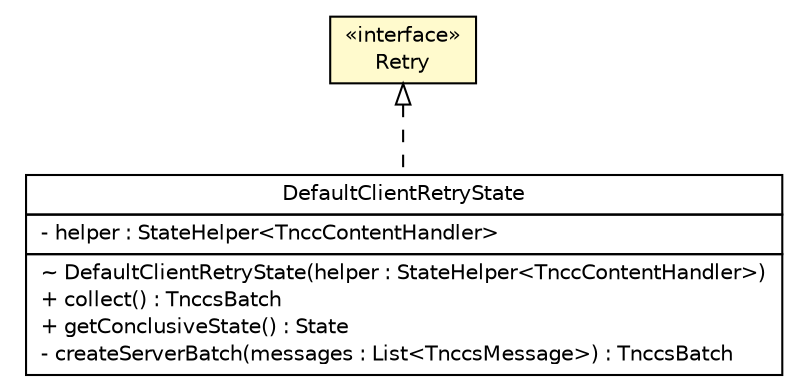 #!/usr/local/bin/dot
#
# Class diagram 
# Generated by UMLGraph version R5_6 (http://www.umlgraph.org/)
#

digraph G {
	edge [fontname="Helvetica",fontsize=10,labelfontname="Helvetica",labelfontsize=10];
	node [fontname="Helvetica",fontsize=10,shape=plaintext];
	nodesep=0.25;
	ranksep=0.5;
	// de.hsbremen.tc.tnc.tnccs.session.statemachine.Retry
	c26335 [label=<<table title="de.hsbremen.tc.tnc.tnccs.session.statemachine.Retry" border="0" cellborder="1" cellspacing="0" cellpadding="2" port="p" bgcolor="lemonChiffon" href="./Retry.html">
		<tr><td><table border="0" cellspacing="0" cellpadding="1">
<tr><td align="center" balign="center"> &#171;interface&#187; </td></tr>
<tr><td align="center" balign="center"> Retry </td></tr>
		</table></td></tr>
		</table>>, URL="./Retry.html", fontname="Helvetica", fontcolor="black", fontsize=10.0];
	// de.hsbremen.tc.tnc.tnccs.session.statemachine.simple.DefaultClientRetryState
	c26350 [label=<<table title="de.hsbremen.tc.tnc.tnccs.session.statemachine.simple.DefaultClientRetryState" border="0" cellborder="1" cellspacing="0" cellpadding="2" port="p" href="./simple/DefaultClientRetryState.html">
		<tr><td><table border="0" cellspacing="0" cellpadding="1">
<tr><td align="center" balign="center"> DefaultClientRetryState </td></tr>
		</table></td></tr>
		<tr><td><table border="0" cellspacing="0" cellpadding="1">
<tr><td align="left" balign="left"> - helper : StateHelper&lt;TnccContentHandler&gt; </td></tr>
		</table></td></tr>
		<tr><td><table border="0" cellspacing="0" cellpadding="1">
<tr><td align="left" balign="left"> ~ DefaultClientRetryState(helper : StateHelper&lt;TnccContentHandler&gt;) </td></tr>
<tr><td align="left" balign="left"> + collect() : TnccsBatch </td></tr>
<tr><td align="left" balign="left"> + getConclusiveState() : State </td></tr>
<tr><td align="left" balign="left"> - createServerBatch(messages : List&lt;TnccsMessage&gt;) : TnccsBatch </td></tr>
		</table></td></tr>
		</table>>, URL="./simple/DefaultClientRetryState.html", fontname="Helvetica", fontcolor="black", fontsize=10.0];
	//de.hsbremen.tc.tnc.tnccs.session.statemachine.simple.DefaultClientRetryState implements de.hsbremen.tc.tnc.tnccs.session.statemachine.Retry
	c26335:p -> c26350:p [dir=back,arrowtail=empty,style=dashed];
}

